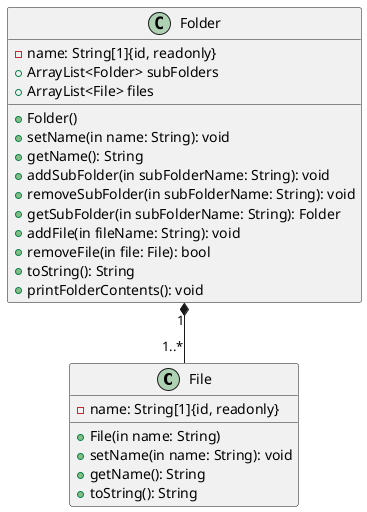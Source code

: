 @startuml
'https://plantuml.com/class-diagram

class File
class Folder

Folder "1" *-- "1..*" File

/'Following the same creation style
as the "Course" class in Q3 for
simplicity and readability'/
class File{
 -name: String[1]{id, readonly}
 +File(in name: String)
 +setName(in name: String): void
 +getName(): String
 +toString(): String
}

class Folder{
 -name: String[1]{id, readonly}
 +ArrayList<Folder> subFolders
 +ArrayList<File> files
 +Folder()
 +setName(in name: String): void
 +getName(): String
 +addSubFolder(in subFolderName: String): void
 +removeSubFolder(in subFolderName: String): void
 +getSubFolder(in subFolderName: String): Folder
 +addFile(in fileName: String): void
 +removeFile(in file: File): bool
 +toString(): String
 +printFolderContents(): void
}

@enduml